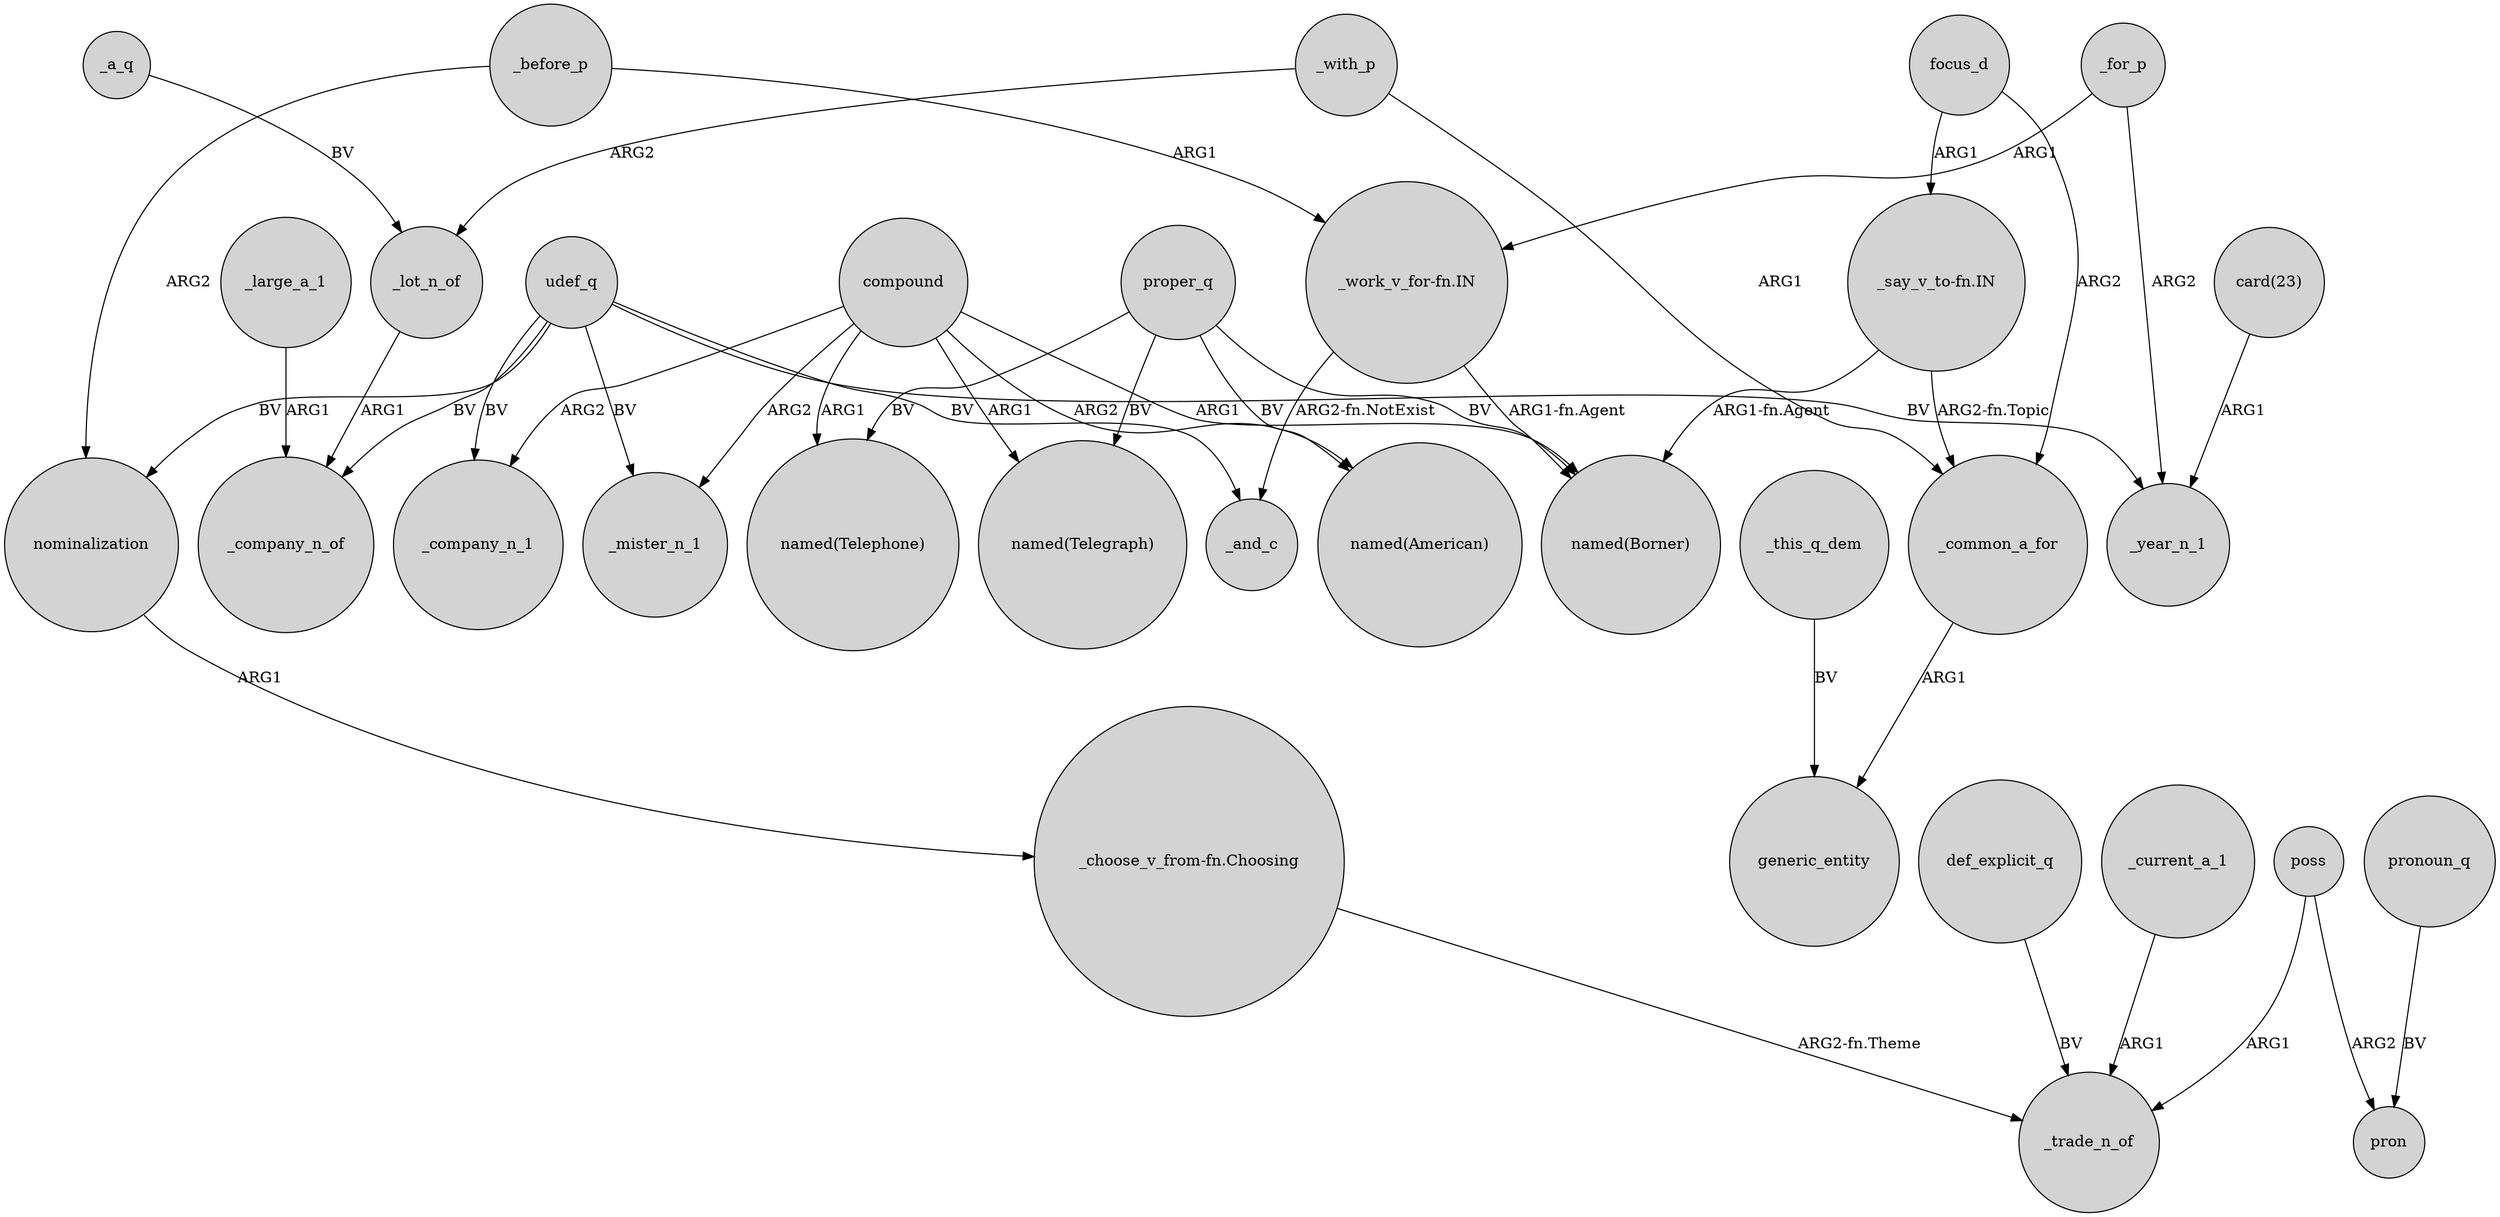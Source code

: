 digraph {
	node [shape=circle style=filled]
	_a_q -> _lot_n_of [label=BV]
	udef_q -> _company_n_1 [label=BV]
	_for_p -> _year_n_1 [label=ARG2]
	poss -> pron [label=ARG2]
	proper_q -> "named(American)" [label=BV]
	_common_a_for -> generic_entity [label=ARG1]
	compound -> _mister_n_1 [label=ARG2]
	compound -> _company_n_1 [label=ARG2]
	"_say_v_to-fn.IN" -> _common_a_for [label="ARG2-fn.Topic"]
	_with_p -> _lot_n_of [label=ARG2]
	"_say_v_to-fn.IN" -> "named(Borner)" [label="ARG1-fn.Agent"]
	udef_q -> _mister_n_1 [label=BV]
	compound -> "named(Telephone)" [label=ARG1]
	nominalization -> "_choose_v_from-fn.Choosing" [label=ARG1]
	_before_p -> nominalization [label=ARG2]
	def_explicit_q -> _trade_n_of [label=BV]
	proper_q -> "named(Telegraph)" [label=BV]
	focus_d -> _common_a_for [label=ARG2]
	compound -> "named(American)" [label=ARG2]
	_current_a_1 -> _trade_n_of [label=ARG1]
	compound -> "named(Telegraph)" [label=ARG1]
	poss -> _trade_n_of [label=ARG1]
	"_work_v_for-fn.IN" -> "named(Borner)" [label="ARG1-fn.Agent"]
	pronoun_q -> pron [label=BV]
	"card(23)" -> _year_n_1 [label=ARG1]
	_before_p -> "_work_v_for-fn.IN" [label=ARG1]
	_this_q_dem -> generic_entity [label=BV]
	proper_q -> "named(Telephone)" [label=BV]
	_for_p -> "_work_v_for-fn.IN" [label=ARG1]
	proper_q -> "named(Borner)" [label=BV]
	udef_q -> nominalization [label=BV]
	_with_p -> _common_a_for [label=ARG1]
	"_work_v_for-fn.IN" -> _and_c [label="ARG2-fn.NotExist"]
	compound -> "named(Borner)" [label=ARG1]
	udef_q -> _year_n_1 [label=BV]
	_lot_n_of -> _company_n_of [label=ARG1]
	udef_q -> _company_n_of [label=BV]
	udef_q -> _and_c [label=BV]
	"_choose_v_from-fn.Choosing" -> _trade_n_of [label="ARG2-fn.Theme"]
	_large_a_1 -> _company_n_of [label=ARG1]
	focus_d -> "_say_v_to-fn.IN" [label=ARG1]
}
